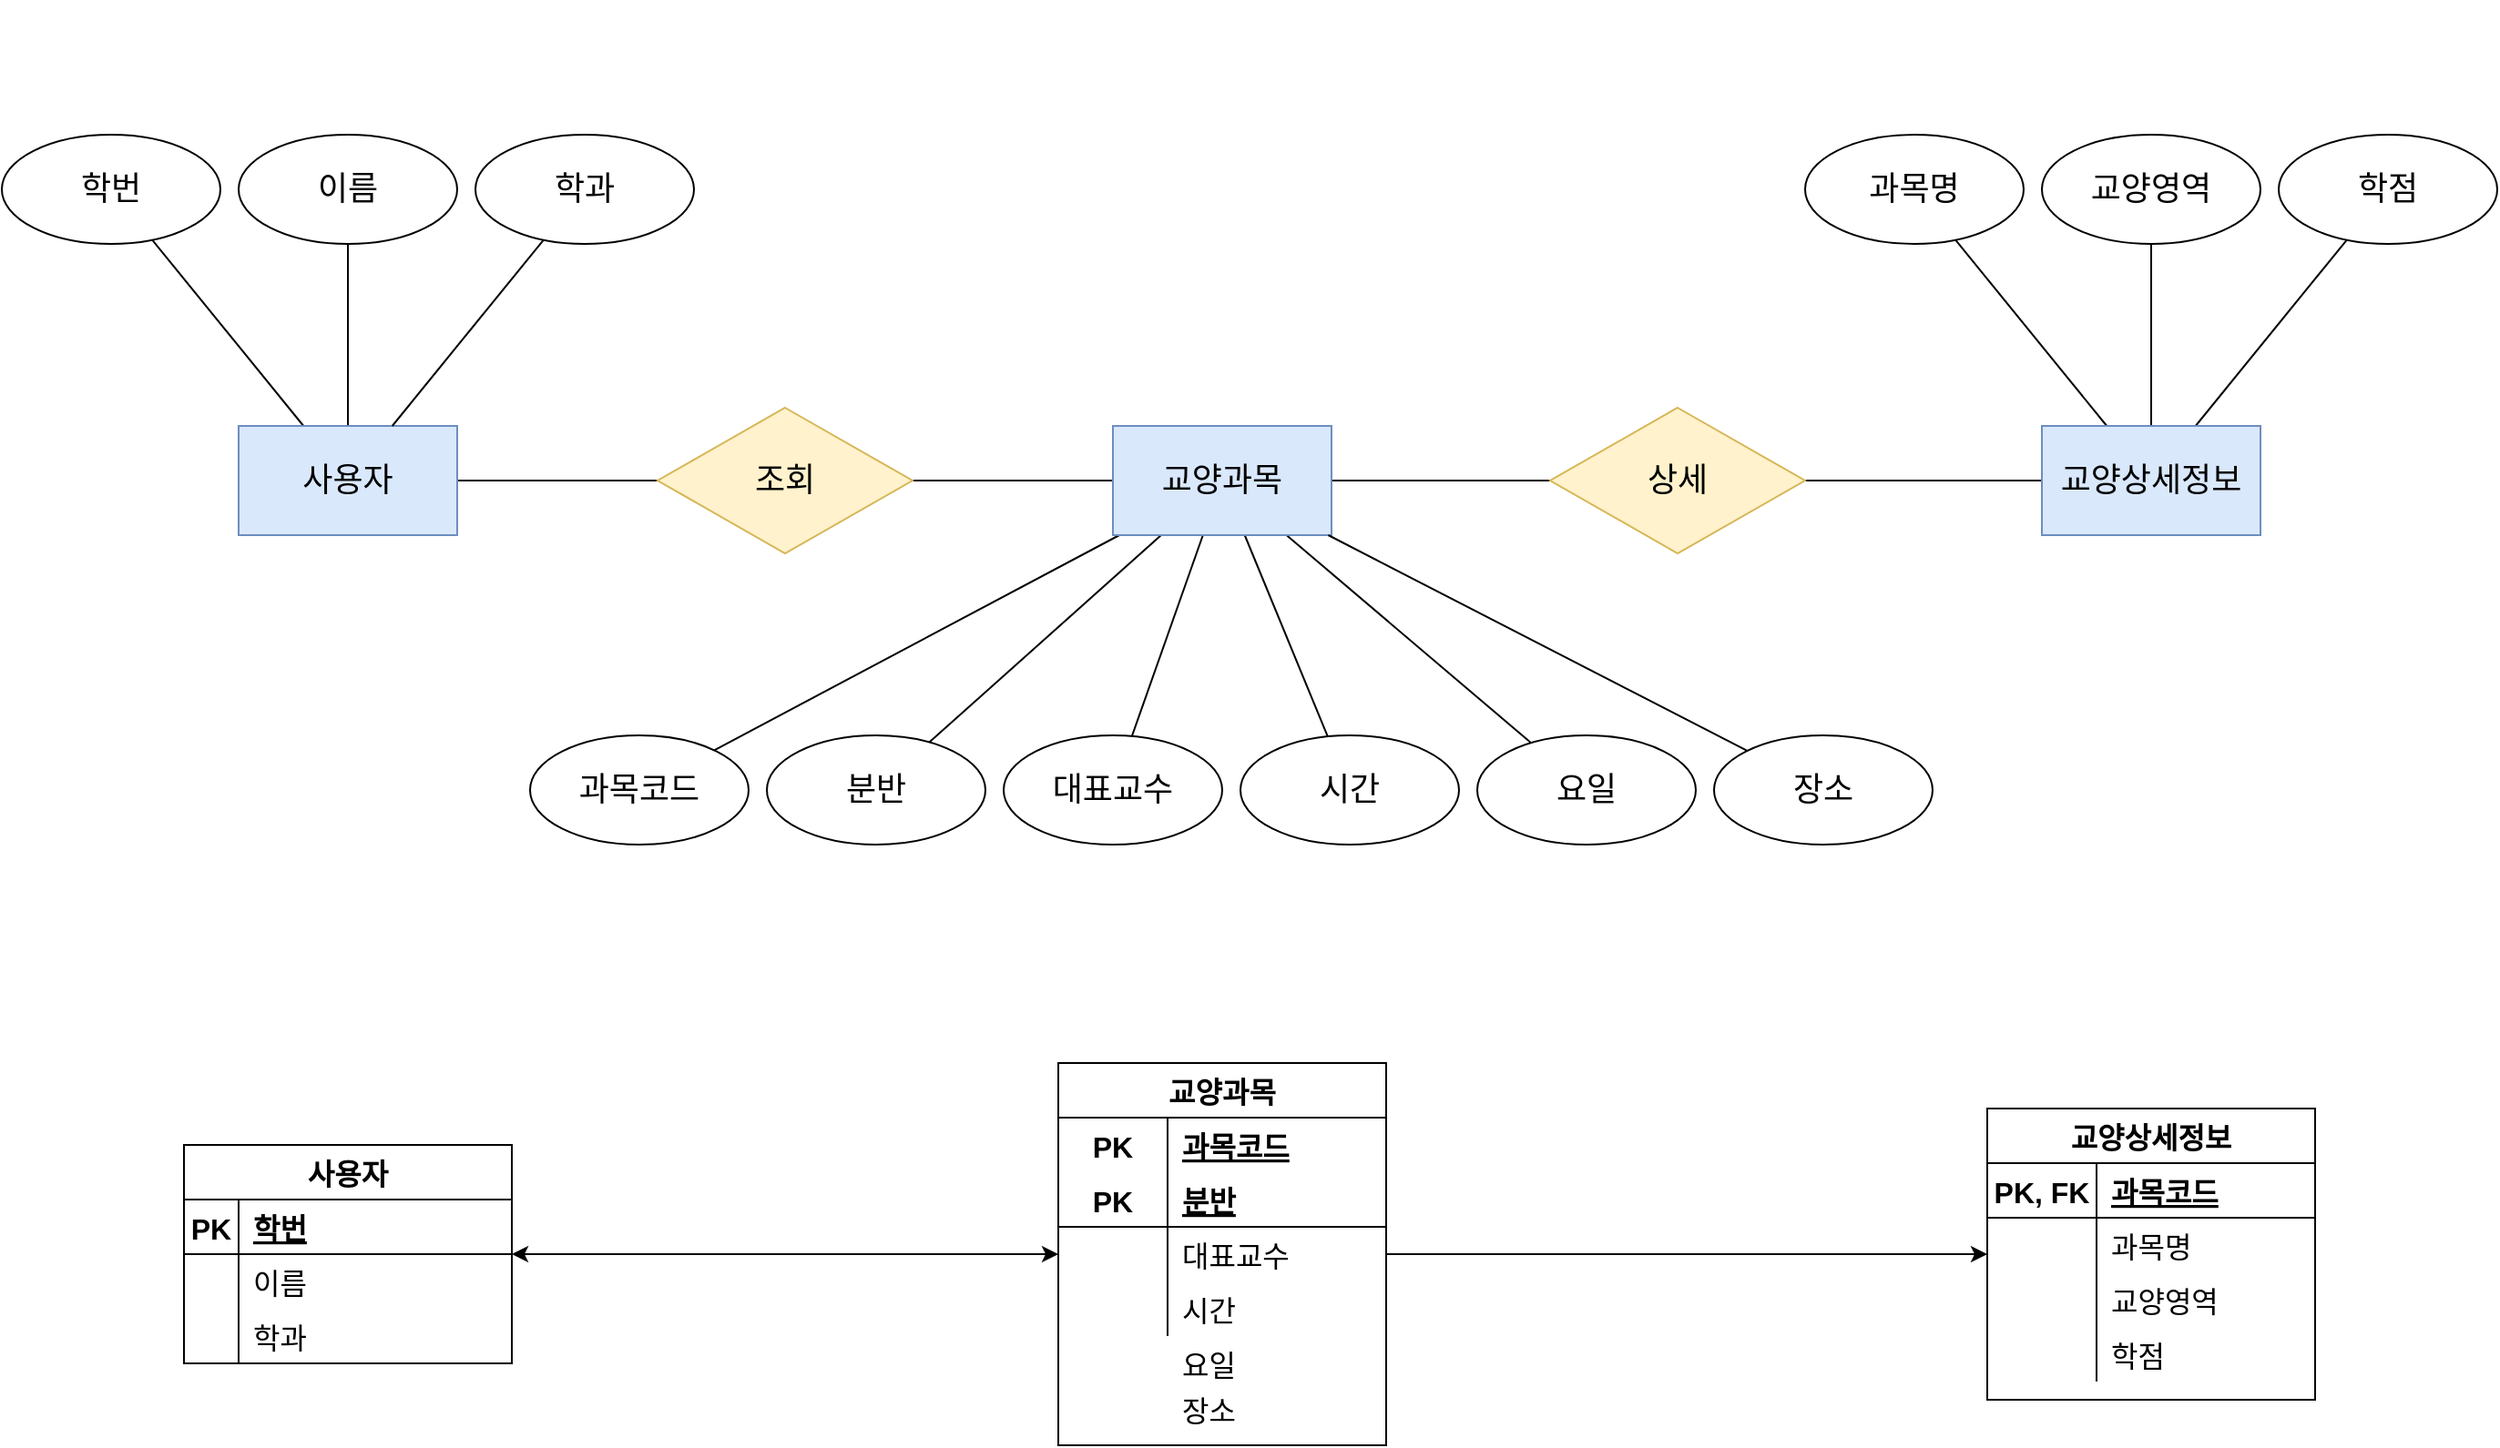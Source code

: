 <mxfile version="15.5.9" type="github">
  <diagram id="zPdTXQSxtvWJwbm5Ij7a" name="Page-1">
    <mxGraphModel dx="2370" dy="1323" grid="1" gridSize="10" guides="1" tooltips="1" connect="1" arrows="1" fold="1" page="1" pageScale="1" pageWidth="827" pageHeight="1169" math="0" shadow="0">
      <root>
        <mxCell id="0" />
        <mxCell id="1" parent="0" />
        <mxCell id="sXd-7HuucVghBjIRTJ-X-19" value="" style="rounded=0;orthogonalLoop=1;jettySize=auto;html=1;endArrow=none;endFill=0;fontSize=18;" parent="1" source="n602I3BggCeAoN6OrdP3-2" target="sXd-7HuucVghBjIRTJ-X-18" edge="1">
          <mxGeometry relative="1" as="geometry">
            <mxPoint x="1110" y="510" as="sourcePoint" />
          </mxGeometry>
        </mxCell>
        <mxCell id="sXd-7HuucVghBjIRTJ-X-38" value="" style="edgeStyle=none;rounded=0;orthogonalLoop=1;jettySize=auto;html=1;endArrow=none;endFill=0;fontSize=18;" parent="1" source="sXd-7HuucVghBjIRTJ-X-52" target="sXd-7HuucVghBjIRTJ-X-37" edge="1">
          <mxGeometry relative="1" as="geometry">
            <mxPoint x="-40.886" y="930" as="sourcePoint" />
          </mxGeometry>
        </mxCell>
        <mxCell id="sXd-7HuucVghBjIRTJ-X-18" value="교양영역" style="ellipse;whiteSpace=wrap;html=1;rounded=0;fontSize=18;" parent="1" vertex="1">
          <mxGeometry x="1230" y="150" width="120" height="60" as="geometry" />
        </mxCell>
        <mxCell id="sXd-7HuucVghBjIRTJ-X-23" value="" style="rounded=0;orthogonalLoop=1;jettySize=auto;html=1;endArrow=none;endFill=0;fontSize=18;" parent="1" source="sXd-7HuucVghBjIRTJ-X-25" target="sXd-7HuucVghBjIRTJ-X-27" edge="1">
          <mxGeometry relative="1" as="geometry" />
        </mxCell>
        <mxCell id="sXd-7HuucVghBjIRTJ-X-24" value="" style="rounded=0;orthogonalLoop=1;jettySize=auto;html=1;endArrow=none;endFill=0;fontSize=18;" parent="1" source="sXd-7HuucVghBjIRTJ-X-25" target="sXd-7HuucVghBjIRTJ-X-28" edge="1">
          <mxGeometry relative="1" as="geometry" />
        </mxCell>
        <mxCell id="tTgizMeEn4zQ96cOiGHq-3" value="" style="edgeStyle=none;rounded=0;orthogonalLoop=1;jettySize=auto;html=1;strokeColor=default;endArrow=none;endFill=0;fontSize=18;" parent="1" source="sXd-7HuucVghBjIRTJ-X-25" target="tTgizMeEn4zQ96cOiGHq-2" edge="1">
          <mxGeometry relative="1" as="geometry">
            <mxPoint x="320" y="340" as="targetPoint" />
          </mxGeometry>
        </mxCell>
        <mxCell id="sXd-7HuucVghBjIRTJ-X-25" value="사용자" style="rounded=0;whiteSpace=wrap;html=1;fontSize=18;fillColor=#dae8fc;strokeColor=#6c8ebf;" parent="1" vertex="1">
          <mxGeometry x="240" y="310" width="120" height="60" as="geometry" />
        </mxCell>
        <mxCell id="sXd-7HuucVghBjIRTJ-X-27" value="이름" style="ellipse;whiteSpace=wrap;html=1;rounded=0;fontSize=18;" parent="1" vertex="1">
          <mxGeometry x="240" y="150" width="120" height="60" as="geometry" />
        </mxCell>
        <mxCell id="sXd-7HuucVghBjIRTJ-X-28" value="학번" style="ellipse;whiteSpace=wrap;html=1;rounded=0;fontSize=18;" parent="1" vertex="1">
          <mxGeometry x="110" y="150" width="120" height="60" as="geometry" />
        </mxCell>
        <mxCell id="sXd-7HuucVghBjIRTJ-X-37" value="요일" style="ellipse;whiteSpace=wrap;html=1;rounded=0;fontSize=18;" parent="1" vertex="1">
          <mxGeometry x="920" y="480" width="120" height="60" as="geometry" />
        </mxCell>
        <mxCell id="n602I3BggCeAoN6OrdP3-12" style="rounded=0;orthogonalLoop=1;jettySize=auto;html=1;endArrow=none;endFill=0;fontSize=18;" parent="1" source="n602I3BggCeAoN6OrdP3-2" target="n602I3BggCeAoN6OrdP3-10" edge="1">
          <mxGeometry relative="1" as="geometry">
            <mxPoint x="780" y="590" as="sourcePoint" />
          </mxGeometry>
        </mxCell>
        <mxCell id="sXd-7HuucVghBjIRTJ-X-42" style="edgeStyle=none;rounded=0;orthogonalLoop=1;jettySize=auto;html=1;exitX=0.5;exitY=1;exitDx=0;exitDy=0;fontSize=18;" parent="1" edge="1">
          <mxGeometry relative="1" as="geometry">
            <mxPoint x="1400" y="84" as="sourcePoint" />
            <mxPoint x="1400" y="84" as="targetPoint" />
          </mxGeometry>
        </mxCell>
        <mxCell id="sXd-7HuucVghBjIRTJ-X-46" value="" style="rounded=0;orthogonalLoop=1;jettySize=auto;html=1;endArrow=none;endFill=0;fontSize=18;" parent="1" source="n602I3BggCeAoN6OrdP3-2" target="sXd-7HuucVghBjIRTJ-X-49" edge="1">
          <mxGeometry relative="1" as="geometry">
            <mxPoint x="930" y="500" as="sourcePoint" />
          </mxGeometry>
        </mxCell>
        <mxCell id="sXd-7HuucVghBjIRTJ-X-47" value="" style="edgeStyle=none;rounded=0;orthogonalLoop=1;jettySize=auto;html=1;endArrow=none;endFill=0;fontSize=18;" parent="1" source="sXd-7HuucVghBjIRTJ-X-52" target="sXd-7HuucVghBjIRTJ-X-50" edge="1">
          <mxGeometry relative="1" as="geometry" />
        </mxCell>
        <mxCell id="sXd-7HuucVghBjIRTJ-X-49" value="과목명" style="ellipse;whiteSpace=wrap;html=1;rounded=0;fontSize=18;" parent="1" vertex="1">
          <mxGeometry x="1100" y="150" width="120" height="60" as="geometry" />
        </mxCell>
        <mxCell id="sXd-7HuucVghBjIRTJ-X-50" value="과목코드" style="ellipse;whiteSpace=wrap;html=1;rounded=0;fontSize=18;" parent="1" vertex="1">
          <mxGeometry x="400" y="480" width="120" height="60" as="geometry" />
        </mxCell>
        <mxCell id="Wy11WbsUkaFN-lnlZ1S_-1" style="rounded=0;orthogonalLoop=1;jettySize=auto;html=1;endArrow=none;endFill=0;fontSize=18;" edge="1" parent="1" source="sXd-7HuucVghBjIRTJ-X-51" target="sXd-7HuucVghBjIRTJ-X-52">
          <mxGeometry relative="1" as="geometry" />
        </mxCell>
        <mxCell id="sXd-7HuucVghBjIRTJ-X-51" value="분반" style="ellipse;whiteSpace=wrap;html=1;rounded=0;fontSize=18;" parent="1" vertex="1">
          <mxGeometry x="530" y="480" width="120" height="60" as="geometry" />
        </mxCell>
        <mxCell id="sXd-7HuucVghBjIRTJ-X-55" value="" style="edgeStyle=none;rounded=0;orthogonalLoop=1;jettySize=auto;html=1;endArrow=none;endFill=0;fontSize=18;" parent="1" source="sXd-7HuucVghBjIRTJ-X-52" target="sXd-7HuucVghBjIRTJ-X-54" edge="1">
          <mxGeometry relative="1" as="geometry" />
        </mxCell>
        <mxCell id="sXd-7HuucVghBjIRTJ-X-57" value="" style="edgeStyle=none;rounded=0;orthogonalLoop=1;jettySize=auto;html=1;endArrow=none;endFill=0;fontSize=18;" parent="1" source="n602I3BggCeAoN6OrdP3-2" target="sXd-7HuucVghBjIRTJ-X-56" edge="1">
          <mxGeometry relative="1" as="geometry">
            <mxPoint x="1210" y="440" as="sourcePoint" />
          </mxGeometry>
        </mxCell>
        <mxCell id="sXd-7HuucVghBjIRTJ-X-59" value="" style="edgeStyle=none;rounded=0;orthogonalLoop=1;jettySize=auto;html=1;endArrow=none;endFill=0;fontSize=18;" parent="1" source="sXd-7HuucVghBjIRTJ-X-52" target="sXd-7HuucVghBjIRTJ-X-58" edge="1">
          <mxGeometry relative="1" as="geometry" />
        </mxCell>
        <mxCell id="n602I3BggCeAoN6OrdP3-6" style="edgeStyle=orthogonalEdgeStyle;rounded=0;orthogonalLoop=1;jettySize=auto;html=1;endArrow=none;endFill=0;fontSize=18;" parent="1" source="sXd-7HuucVghBjIRTJ-X-52" target="tTgizMeEn4zQ96cOiGHq-2" edge="1">
          <mxGeometry relative="1" as="geometry" />
        </mxCell>
        <mxCell id="n602I3BggCeAoN6OrdP3-11" style="edgeStyle=orthogonalEdgeStyle;rounded=0;orthogonalLoop=1;jettySize=auto;html=1;endArrow=none;endFill=0;fontSize=18;" parent="1" source="sXd-7HuucVghBjIRTJ-X-52" target="n602I3BggCeAoN6OrdP3-10" edge="1">
          <mxGeometry relative="1" as="geometry" />
        </mxCell>
        <mxCell id="sXd-7HuucVghBjIRTJ-X-52" value="교양과목" style="rounded=0;whiteSpace=wrap;html=1;fontSize=18;fillColor=#dae8fc;strokeColor=#6c8ebf;" parent="1" vertex="1">
          <mxGeometry x="720" y="310" width="120" height="60" as="geometry" />
        </mxCell>
        <mxCell id="sXd-7HuucVghBjIRTJ-X-53" style="edgeStyle=none;rounded=0;orthogonalLoop=1;jettySize=auto;html=1;exitX=0.5;exitY=1;exitDx=0;exitDy=0;fontSize=18;" parent="1" source="sXd-7HuucVghBjIRTJ-X-52" target="sXd-7HuucVghBjIRTJ-X-52" edge="1">
          <mxGeometry relative="1" as="geometry" />
        </mxCell>
        <mxCell id="sXd-7HuucVghBjIRTJ-X-54" value="대표교수" style="ellipse;whiteSpace=wrap;html=1;rounded=0;fontSize=18;" parent="1" vertex="1">
          <mxGeometry x="660" y="480" width="120" height="60" as="geometry" />
        </mxCell>
        <mxCell id="sXd-7HuucVghBjIRTJ-X-56" value="학점" style="ellipse;whiteSpace=wrap;html=1;rounded=0;fontSize=18;" parent="1" vertex="1">
          <mxGeometry x="1360" y="150" width="120" height="60" as="geometry" />
        </mxCell>
        <mxCell id="sXd-7HuucVghBjIRTJ-X-58" value="시간" style="ellipse;whiteSpace=wrap;html=1;rounded=0;fontSize=18;" parent="1" vertex="1">
          <mxGeometry x="790" y="480" width="120" height="60" as="geometry" />
        </mxCell>
        <mxCell id="tTgizMeEn4zQ96cOiGHq-2" value="조회" style="rhombus;whiteSpace=wrap;html=1;rounded=0;fontSize=18;fillColor=#fff2cc;strokeColor=#d6b656;" parent="1" vertex="1">
          <mxGeometry x="470" y="300" width="140" height="80" as="geometry" />
        </mxCell>
        <mxCell id="tTgizMeEn4zQ96cOiGHq-4" style="edgeStyle=none;rounded=0;orthogonalLoop=1;jettySize=auto;html=1;exitX=0;exitY=1;exitDx=0;exitDy=0;fontSize=18;" parent="1" edge="1">
          <mxGeometry relative="1" as="geometry">
            <mxPoint x="495" y="360" as="sourcePoint" />
            <mxPoint x="495" y="360" as="targetPoint" />
          </mxGeometry>
        </mxCell>
        <mxCell id="n602I3BggCeAoN6OrdP3-2" value="교양상세정보" style="rounded=0;whiteSpace=wrap;html=1;fontSize=18;fillColor=#dae8fc;strokeColor=#6c8ebf;" parent="1" vertex="1">
          <mxGeometry x="1230" y="310" width="120" height="60" as="geometry" />
        </mxCell>
        <mxCell id="n602I3BggCeAoN6OrdP3-10" value="상세" style="rhombus;whiteSpace=wrap;html=1;fontSize=18;fillColor=#fff2cc;strokeColor=#d6b656;" parent="1" vertex="1">
          <mxGeometry x="960" y="300" width="140" height="80" as="geometry" />
        </mxCell>
        <mxCell id="-dSLa1rwAepEpXLy1jkg-113" value="학과" style="ellipse;whiteSpace=wrap;html=1;rounded=0;fontSize=18;" parent="1" vertex="1">
          <mxGeometry x="370" y="150" width="120" height="60" as="geometry" />
        </mxCell>
        <mxCell id="-dSLa1rwAepEpXLy1jkg-115" value="" style="rounded=0;orthogonalLoop=1;jettySize=auto;html=1;endArrow=none;endFill=0;fontSize=18;" parent="1" source="sXd-7HuucVghBjIRTJ-X-25" target="-dSLa1rwAepEpXLy1jkg-113" edge="1">
          <mxGeometry relative="1" as="geometry">
            <mxPoint x="379.998" y="340.6" as="sourcePoint" />
            <mxPoint x="420.866" y="240.0" as="targetPoint" />
          </mxGeometry>
        </mxCell>
        <mxCell id="Wy11WbsUkaFN-lnlZ1S_-29" value="교양과목" style="shape=table;startSize=30;container=1;collapsible=1;childLayout=tableLayout;fixedRows=1;rowLines=0;fontStyle=1;align=center;resizeLast=1;fontSize=16;" vertex="1" parent="1">
          <mxGeometry x="690" y="660" width="180" height="210" as="geometry" />
        </mxCell>
        <mxCell id="Wy11WbsUkaFN-lnlZ1S_-30" value="" style="shape=partialRectangle;collapsible=0;dropTarget=0;pointerEvents=0;fillColor=none;top=0;left=0;bottom=0;right=0;points=[[0,0.5],[1,0.5]];portConstraint=eastwest;fontSize=16;" vertex="1" parent="Wy11WbsUkaFN-lnlZ1S_-29">
          <mxGeometry y="30" width="180" height="30" as="geometry" />
        </mxCell>
        <mxCell id="Wy11WbsUkaFN-lnlZ1S_-31" value="PK" style="shape=partialRectangle;connectable=0;fillColor=none;top=0;left=0;bottom=0;right=0;fontStyle=1;overflow=hidden;fontSize=16;" vertex="1" parent="Wy11WbsUkaFN-lnlZ1S_-30">
          <mxGeometry width="60" height="30" as="geometry">
            <mxRectangle width="60" height="30" as="alternateBounds" />
          </mxGeometry>
        </mxCell>
        <mxCell id="Wy11WbsUkaFN-lnlZ1S_-32" value="과목코드" style="shape=partialRectangle;connectable=0;fillColor=none;top=0;left=0;bottom=0;right=0;align=left;spacingLeft=6;fontStyle=5;overflow=hidden;fontSize=16;" vertex="1" parent="Wy11WbsUkaFN-lnlZ1S_-30">
          <mxGeometry x="60" width="120" height="30" as="geometry">
            <mxRectangle width="120" height="30" as="alternateBounds" />
          </mxGeometry>
        </mxCell>
        <mxCell id="Wy11WbsUkaFN-lnlZ1S_-33" value="" style="shape=partialRectangle;collapsible=0;dropTarget=0;pointerEvents=0;fillColor=none;top=0;left=0;bottom=1;right=0;points=[[0,0.5],[1,0.5]];portConstraint=eastwest;fontSize=16;" vertex="1" parent="Wy11WbsUkaFN-lnlZ1S_-29">
          <mxGeometry y="60" width="180" height="30" as="geometry" />
        </mxCell>
        <mxCell id="Wy11WbsUkaFN-lnlZ1S_-34" value="PK" style="shape=partialRectangle;connectable=0;fillColor=none;top=0;left=0;bottom=0;right=0;fontStyle=1;overflow=hidden;fontSize=16;" vertex="1" parent="Wy11WbsUkaFN-lnlZ1S_-33">
          <mxGeometry width="60" height="30" as="geometry">
            <mxRectangle width="60" height="30" as="alternateBounds" />
          </mxGeometry>
        </mxCell>
        <mxCell id="Wy11WbsUkaFN-lnlZ1S_-35" value="분반" style="shape=partialRectangle;connectable=0;fillColor=none;top=0;left=0;bottom=0;right=0;align=left;spacingLeft=6;fontStyle=5;overflow=hidden;fontSize=16;" vertex="1" parent="Wy11WbsUkaFN-lnlZ1S_-33">
          <mxGeometry x="60" width="120" height="30" as="geometry">
            <mxRectangle width="120" height="30" as="alternateBounds" />
          </mxGeometry>
        </mxCell>
        <mxCell id="Wy11WbsUkaFN-lnlZ1S_-36" value="" style="shape=partialRectangle;collapsible=0;dropTarget=0;pointerEvents=0;fillColor=none;top=0;left=0;bottom=0;right=0;points=[[0,0.5],[1,0.5]];portConstraint=eastwest;fontSize=16;" vertex="1" parent="Wy11WbsUkaFN-lnlZ1S_-29">
          <mxGeometry y="90" width="180" height="30" as="geometry" />
        </mxCell>
        <mxCell id="Wy11WbsUkaFN-lnlZ1S_-37" value="" style="shape=partialRectangle;connectable=0;fillColor=none;top=0;left=0;bottom=0;right=0;editable=1;overflow=hidden;fontSize=16;" vertex="1" parent="Wy11WbsUkaFN-lnlZ1S_-36">
          <mxGeometry width="60" height="30" as="geometry">
            <mxRectangle width="60" height="30" as="alternateBounds" />
          </mxGeometry>
        </mxCell>
        <mxCell id="Wy11WbsUkaFN-lnlZ1S_-38" value="대표교수" style="shape=partialRectangle;connectable=0;fillColor=none;top=0;left=0;bottom=0;right=0;align=left;spacingLeft=6;overflow=hidden;fontSize=16;" vertex="1" parent="Wy11WbsUkaFN-lnlZ1S_-36">
          <mxGeometry x="60" width="120" height="30" as="geometry">
            <mxRectangle width="120" height="30" as="alternateBounds" />
          </mxGeometry>
        </mxCell>
        <mxCell id="Wy11WbsUkaFN-lnlZ1S_-39" value="" style="shape=partialRectangle;collapsible=0;dropTarget=0;pointerEvents=0;fillColor=none;top=0;left=0;bottom=0;right=0;points=[[0,0.5],[1,0.5]];portConstraint=eastwest;fontSize=16;" vertex="1" parent="Wy11WbsUkaFN-lnlZ1S_-29">
          <mxGeometry y="120" width="180" height="30" as="geometry" />
        </mxCell>
        <mxCell id="Wy11WbsUkaFN-lnlZ1S_-40" value="" style="shape=partialRectangle;connectable=0;fillColor=none;top=0;left=0;bottom=0;right=0;editable=1;overflow=hidden;fontSize=16;" vertex="1" parent="Wy11WbsUkaFN-lnlZ1S_-39">
          <mxGeometry width="60" height="30" as="geometry">
            <mxRectangle width="60" height="30" as="alternateBounds" />
          </mxGeometry>
        </mxCell>
        <mxCell id="Wy11WbsUkaFN-lnlZ1S_-41" value="시간" style="shape=partialRectangle;connectable=0;fillColor=none;top=0;left=0;bottom=0;right=0;align=left;spacingLeft=6;overflow=hidden;fontSize=16;" vertex="1" parent="Wy11WbsUkaFN-lnlZ1S_-39">
          <mxGeometry x="60" width="120" height="30" as="geometry">
            <mxRectangle width="120" height="30" as="alternateBounds" />
          </mxGeometry>
        </mxCell>
        <mxCell id="Wy11WbsUkaFN-lnlZ1S_-88" style="edgeStyle=none;rounded=0;orthogonalLoop=1;jettySize=auto;html=1;endArrow=none;endFill=0;startArrow=classic;startFill=1;fontSize=16;" edge="1" parent="1" source="Wy11WbsUkaFN-lnlZ1S_-58" target="Wy11WbsUkaFN-lnlZ1S_-29">
          <mxGeometry relative="1" as="geometry" />
        </mxCell>
        <mxCell id="Wy11WbsUkaFN-lnlZ1S_-58" value="교양상세정보" style="shape=table;startSize=30;container=1;collapsible=1;childLayout=tableLayout;fixedRows=1;rowLines=0;fontStyle=1;align=center;resizeLast=1;fontSize=16;" vertex="1" parent="1">
          <mxGeometry x="1200" y="685" width="180" height="160" as="geometry" />
        </mxCell>
        <mxCell id="Wy11WbsUkaFN-lnlZ1S_-59" value="" style="shape=partialRectangle;collapsible=0;dropTarget=0;pointerEvents=0;fillColor=none;top=0;left=0;bottom=1;right=0;points=[[0,0.5],[1,0.5]];portConstraint=eastwest;fontSize=16;" vertex="1" parent="Wy11WbsUkaFN-lnlZ1S_-58">
          <mxGeometry y="30" width="180" height="30" as="geometry" />
        </mxCell>
        <mxCell id="Wy11WbsUkaFN-lnlZ1S_-60" value="PK, FK" style="shape=partialRectangle;connectable=0;fillColor=none;top=0;left=0;bottom=0;right=0;fontStyle=1;overflow=hidden;fontSize=16;" vertex="1" parent="Wy11WbsUkaFN-lnlZ1S_-59">
          <mxGeometry width="60" height="30" as="geometry">
            <mxRectangle width="60" height="30" as="alternateBounds" />
          </mxGeometry>
        </mxCell>
        <mxCell id="Wy11WbsUkaFN-lnlZ1S_-61" value="과목코드" style="shape=partialRectangle;connectable=0;fillColor=none;top=0;left=0;bottom=0;right=0;align=left;spacingLeft=6;fontStyle=5;overflow=hidden;fontSize=16;" vertex="1" parent="Wy11WbsUkaFN-lnlZ1S_-59">
          <mxGeometry x="60" width="120" height="30" as="geometry">
            <mxRectangle width="120" height="30" as="alternateBounds" />
          </mxGeometry>
        </mxCell>
        <mxCell id="Wy11WbsUkaFN-lnlZ1S_-62" value="" style="shape=partialRectangle;collapsible=0;dropTarget=0;pointerEvents=0;fillColor=none;top=0;left=0;bottom=0;right=0;points=[[0,0.5],[1,0.5]];portConstraint=eastwest;fontSize=16;" vertex="1" parent="Wy11WbsUkaFN-lnlZ1S_-58">
          <mxGeometry y="60" width="180" height="30" as="geometry" />
        </mxCell>
        <mxCell id="Wy11WbsUkaFN-lnlZ1S_-63" value="" style="shape=partialRectangle;connectable=0;fillColor=none;top=0;left=0;bottom=0;right=0;editable=1;overflow=hidden;fontSize=16;" vertex="1" parent="Wy11WbsUkaFN-lnlZ1S_-62">
          <mxGeometry width="60" height="30" as="geometry">
            <mxRectangle width="60" height="30" as="alternateBounds" />
          </mxGeometry>
        </mxCell>
        <mxCell id="Wy11WbsUkaFN-lnlZ1S_-64" value="과목명" style="shape=partialRectangle;connectable=0;fillColor=none;top=0;left=0;bottom=0;right=0;align=left;spacingLeft=6;overflow=hidden;fontSize=16;" vertex="1" parent="Wy11WbsUkaFN-lnlZ1S_-62">
          <mxGeometry x="60" width="120" height="30" as="geometry">
            <mxRectangle width="120" height="30" as="alternateBounds" />
          </mxGeometry>
        </mxCell>
        <mxCell id="Wy11WbsUkaFN-lnlZ1S_-65" value="" style="shape=partialRectangle;collapsible=0;dropTarget=0;pointerEvents=0;fillColor=none;top=0;left=0;bottom=0;right=0;points=[[0,0.5],[1,0.5]];portConstraint=eastwest;fontSize=16;" vertex="1" parent="Wy11WbsUkaFN-lnlZ1S_-58">
          <mxGeometry y="90" width="180" height="30" as="geometry" />
        </mxCell>
        <mxCell id="Wy11WbsUkaFN-lnlZ1S_-66" value="" style="shape=partialRectangle;connectable=0;fillColor=none;top=0;left=0;bottom=0;right=0;editable=1;overflow=hidden;fontSize=16;" vertex="1" parent="Wy11WbsUkaFN-lnlZ1S_-65">
          <mxGeometry width="60" height="30" as="geometry">
            <mxRectangle width="60" height="30" as="alternateBounds" />
          </mxGeometry>
        </mxCell>
        <mxCell id="Wy11WbsUkaFN-lnlZ1S_-67" value="교양영역" style="shape=partialRectangle;connectable=0;fillColor=none;top=0;left=0;bottom=0;right=0;align=left;spacingLeft=6;overflow=hidden;fontSize=16;" vertex="1" parent="Wy11WbsUkaFN-lnlZ1S_-65">
          <mxGeometry x="60" width="120" height="30" as="geometry">
            <mxRectangle width="120" height="30" as="alternateBounds" />
          </mxGeometry>
        </mxCell>
        <mxCell id="Wy11WbsUkaFN-lnlZ1S_-68" value="" style="shape=partialRectangle;collapsible=0;dropTarget=0;pointerEvents=0;fillColor=none;top=0;left=0;bottom=0;right=0;points=[[0,0.5],[1,0.5]];portConstraint=eastwest;fontSize=16;" vertex="1" parent="Wy11WbsUkaFN-lnlZ1S_-58">
          <mxGeometry y="120" width="180" height="30" as="geometry" />
        </mxCell>
        <mxCell id="Wy11WbsUkaFN-lnlZ1S_-69" value="" style="shape=partialRectangle;connectable=0;fillColor=none;top=0;left=0;bottom=0;right=0;editable=1;overflow=hidden;fontSize=16;" vertex="1" parent="Wy11WbsUkaFN-lnlZ1S_-68">
          <mxGeometry width="60" height="30" as="geometry">
            <mxRectangle width="60" height="30" as="alternateBounds" />
          </mxGeometry>
        </mxCell>
        <mxCell id="Wy11WbsUkaFN-lnlZ1S_-70" value="학점" style="shape=partialRectangle;connectable=0;fillColor=none;top=0;left=0;bottom=0;right=0;align=left;spacingLeft=6;overflow=hidden;fontSize=16;" vertex="1" parent="Wy11WbsUkaFN-lnlZ1S_-68">
          <mxGeometry x="60" width="120" height="30" as="geometry">
            <mxRectangle width="120" height="30" as="alternateBounds" />
          </mxGeometry>
        </mxCell>
        <mxCell id="Wy11WbsUkaFN-lnlZ1S_-72" value="요일" style="shape=partialRectangle;connectable=0;fillColor=none;top=0;left=0;bottom=0;right=0;align=left;spacingLeft=6;overflow=hidden;fontSize=16;" vertex="1" parent="1">
          <mxGeometry x="750" y="810" width="120" height="30" as="geometry">
            <mxRectangle width="120" height="30" as="alternateBounds" />
          </mxGeometry>
        </mxCell>
        <mxCell id="Wy11WbsUkaFN-lnlZ1S_-87" style="edgeStyle=none;rounded=0;orthogonalLoop=1;jettySize=auto;html=1;endArrow=classic;endFill=1;startArrow=classic;startFill=1;fontSize=16;" edge="1" parent="1" source="Wy11WbsUkaFN-lnlZ1S_-74" target="Wy11WbsUkaFN-lnlZ1S_-29">
          <mxGeometry relative="1" as="geometry" />
        </mxCell>
        <mxCell id="Wy11WbsUkaFN-lnlZ1S_-74" value="사용자" style="shape=table;startSize=30;container=1;collapsible=1;childLayout=tableLayout;fixedRows=1;rowLines=0;fontStyle=1;align=center;resizeLast=1;fontSize=16;" vertex="1" parent="1">
          <mxGeometry x="210" y="705" width="180" height="120" as="geometry" />
        </mxCell>
        <mxCell id="Wy11WbsUkaFN-lnlZ1S_-75" value="" style="shape=partialRectangle;collapsible=0;dropTarget=0;pointerEvents=0;fillColor=none;top=0;left=0;bottom=1;right=0;points=[[0,0.5],[1,0.5]];portConstraint=eastwest;fontSize=16;" vertex="1" parent="Wy11WbsUkaFN-lnlZ1S_-74">
          <mxGeometry y="30" width="180" height="30" as="geometry" />
        </mxCell>
        <mxCell id="Wy11WbsUkaFN-lnlZ1S_-76" value="PK" style="shape=partialRectangle;connectable=0;fillColor=none;top=0;left=0;bottom=0;right=0;fontStyle=1;overflow=hidden;fontSize=16;" vertex="1" parent="Wy11WbsUkaFN-lnlZ1S_-75">
          <mxGeometry width="30" height="30" as="geometry">
            <mxRectangle width="30" height="30" as="alternateBounds" />
          </mxGeometry>
        </mxCell>
        <mxCell id="Wy11WbsUkaFN-lnlZ1S_-77" value="학번" style="shape=partialRectangle;connectable=0;fillColor=none;top=0;left=0;bottom=0;right=0;align=left;spacingLeft=6;fontStyle=5;overflow=hidden;fontSize=16;" vertex="1" parent="Wy11WbsUkaFN-lnlZ1S_-75">
          <mxGeometry x="30" width="150" height="30" as="geometry">
            <mxRectangle width="150" height="30" as="alternateBounds" />
          </mxGeometry>
        </mxCell>
        <mxCell id="Wy11WbsUkaFN-lnlZ1S_-78" value="" style="shape=partialRectangle;collapsible=0;dropTarget=0;pointerEvents=0;fillColor=none;top=0;left=0;bottom=0;right=0;points=[[0,0.5],[1,0.5]];portConstraint=eastwest;fontSize=16;" vertex="1" parent="Wy11WbsUkaFN-lnlZ1S_-74">
          <mxGeometry y="60" width="180" height="30" as="geometry" />
        </mxCell>
        <mxCell id="Wy11WbsUkaFN-lnlZ1S_-79" value="" style="shape=partialRectangle;connectable=0;fillColor=none;top=0;left=0;bottom=0;right=0;editable=1;overflow=hidden;fontSize=16;" vertex="1" parent="Wy11WbsUkaFN-lnlZ1S_-78">
          <mxGeometry width="30" height="30" as="geometry">
            <mxRectangle width="30" height="30" as="alternateBounds" />
          </mxGeometry>
        </mxCell>
        <mxCell id="Wy11WbsUkaFN-lnlZ1S_-80" value="이름" style="shape=partialRectangle;connectable=0;fillColor=none;top=0;left=0;bottom=0;right=0;align=left;spacingLeft=6;overflow=hidden;fontSize=16;" vertex="1" parent="Wy11WbsUkaFN-lnlZ1S_-78">
          <mxGeometry x="30" width="150" height="30" as="geometry">
            <mxRectangle width="150" height="30" as="alternateBounds" />
          </mxGeometry>
        </mxCell>
        <mxCell id="Wy11WbsUkaFN-lnlZ1S_-81" value="" style="shape=partialRectangle;collapsible=0;dropTarget=0;pointerEvents=0;fillColor=none;top=0;left=0;bottom=0;right=0;points=[[0,0.5],[1,0.5]];portConstraint=eastwest;fontSize=16;" vertex="1" parent="Wy11WbsUkaFN-lnlZ1S_-74">
          <mxGeometry y="90" width="180" height="30" as="geometry" />
        </mxCell>
        <mxCell id="Wy11WbsUkaFN-lnlZ1S_-82" value="" style="shape=partialRectangle;connectable=0;fillColor=none;top=0;left=0;bottom=0;right=0;editable=1;overflow=hidden;fontSize=16;" vertex="1" parent="Wy11WbsUkaFN-lnlZ1S_-81">
          <mxGeometry width="30" height="30" as="geometry">
            <mxRectangle width="30" height="30" as="alternateBounds" />
          </mxGeometry>
        </mxCell>
        <mxCell id="Wy11WbsUkaFN-lnlZ1S_-83" value="학과" style="shape=partialRectangle;connectable=0;fillColor=none;top=0;left=0;bottom=0;right=0;align=left;spacingLeft=6;overflow=hidden;fontSize=16;" vertex="1" parent="Wy11WbsUkaFN-lnlZ1S_-81">
          <mxGeometry x="30" width="150" height="30" as="geometry">
            <mxRectangle width="150" height="30" as="alternateBounds" />
          </mxGeometry>
        </mxCell>
        <mxCell id="Wy11WbsUkaFN-lnlZ1S_-90" style="edgeStyle=none;rounded=0;orthogonalLoop=1;jettySize=auto;html=1;fontSize=16;startArrow=none;startFill=0;endArrow=none;endFill=0;" edge="1" parent="1" source="Wy11WbsUkaFN-lnlZ1S_-89" target="sXd-7HuucVghBjIRTJ-X-52">
          <mxGeometry relative="1" as="geometry" />
        </mxCell>
        <mxCell id="Wy11WbsUkaFN-lnlZ1S_-89" value="장소" style="ellipse;whiteSpace=wrap;html=1;rounded=0;fontSize=18;" vertex="1" parent="1">
          <mxGeometry x="1050" y="480" width="120" height="60" as="geometry" />
        </mxCell>
        <mxCell id="Wy11WbsUkaFN-lnlZ1S_-91" value="장소" style="shape=partialRectangle;connectable=0;fillColor=none;top=0;left=0;bottom=0;right=0;align=left;spacingLeft=6;overflow=hidden;fontSize=16;" vertex="1" parent="1">
          <mxGeometry x="750" y="835" width="120" height="30" as="geometry">
            <mxRectangle width="120" height="30" as="alternateBounds" />
          </mxGeometry>
        </mxCell>
      </root>
    </mxGraphModel>
  </diagram>
</mxfile>
